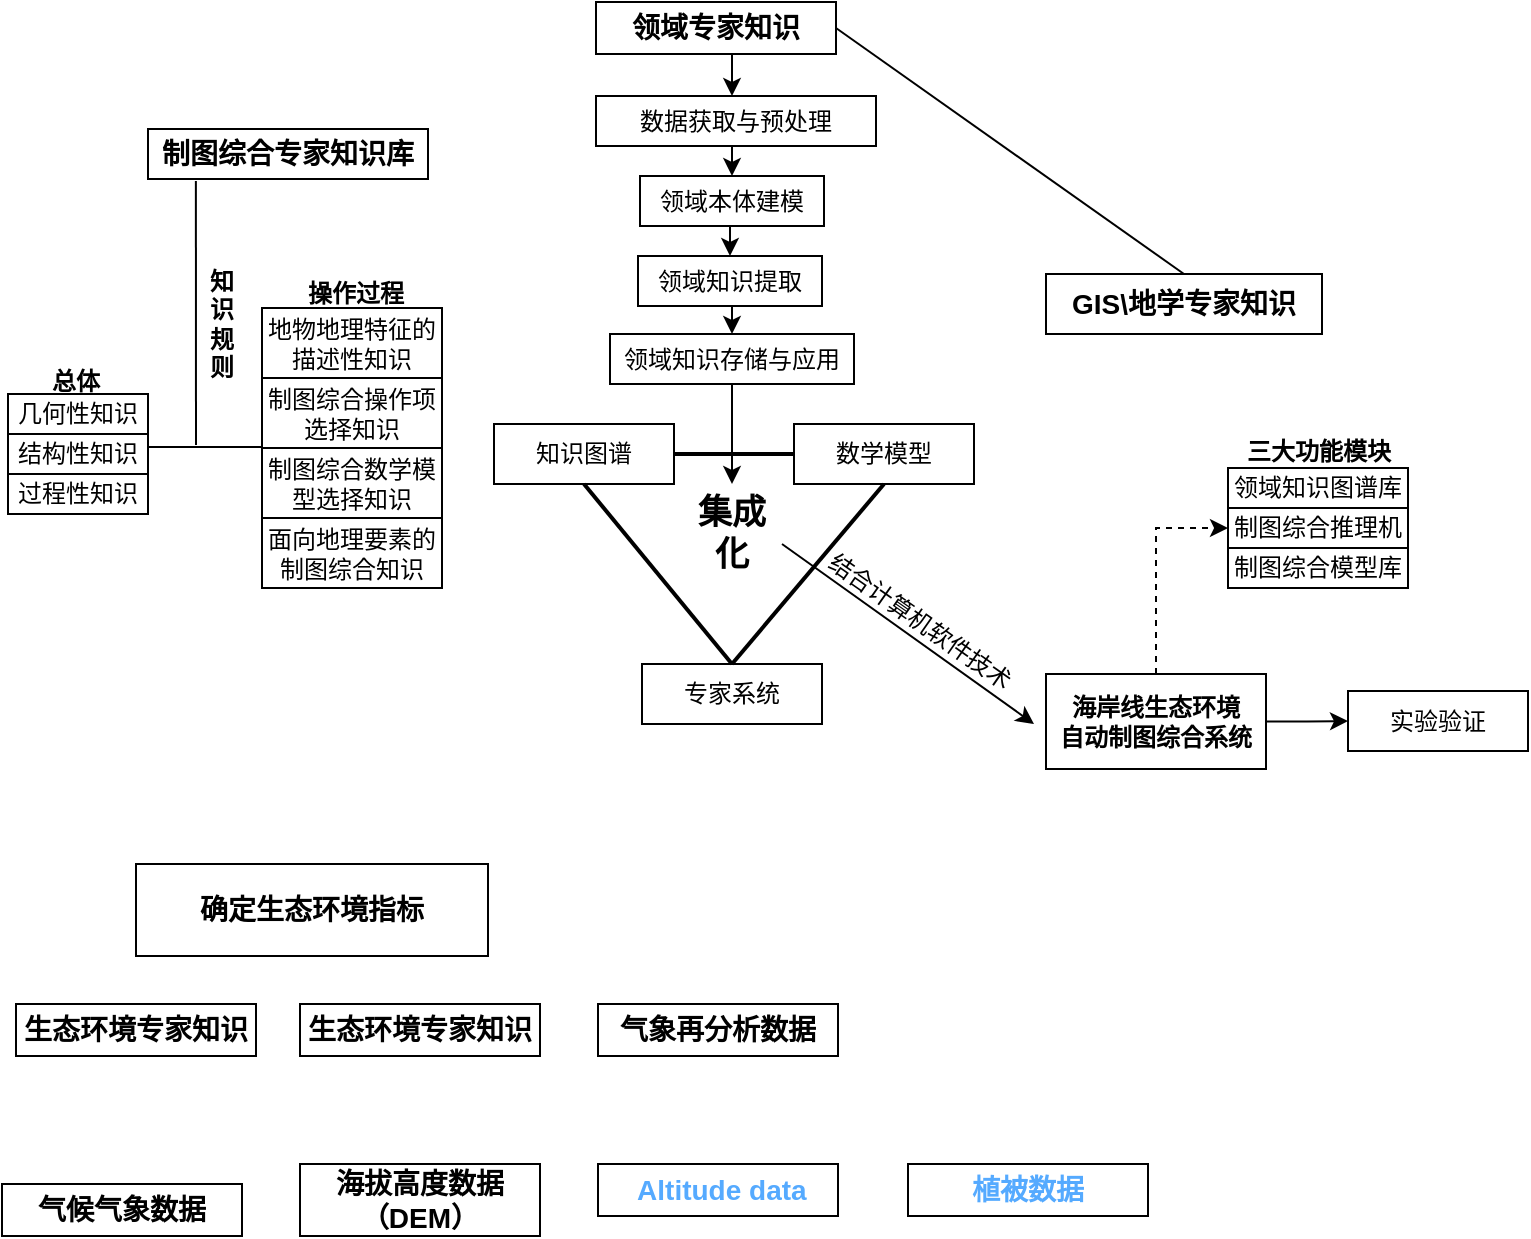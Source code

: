 <mxfile version="17.1.3" type="github">
  <diagram id="f9nh2O67XRx1jlFNAtA9" name="Page-1">
    <mxGraphModel dx="460" dy="744" grid="1" gridSize="10" guides="1" tooltips="1" connect="1" arrows="1" fold="1" page="1" pageScale="1" pageWidth="827" pageHeight="1169" math="0" shadow="0">
      <root>
        <mxCell id="0" />
        <mxCell id="1" parent="0" />
        <mxCell id="btXaNMShb-G69O60CwIR-1" value="知识图谱" style="rounded=0;whiteSpace=wrap;html=1;" parent="1" vertex="1">
          <mxGeometry x="273" y="230" width="90" height="30" as="geometry" />
        </mxCell>
        <mxCell id="btXaNMShb-G69O60CwIR-2" value="数学模型" style="rounded=0;whiteSpace=wrap;html=1;" parent="1" vertex="1">
          <mxGeometry x="423" y="230" width="90" height="30" as="geometry" />
        </mxCell>
        <mxCell id="btXaNMShb-G69O60CwIR-3" value="专家系统" style="rounded=0;whiteSpace=wrap;html=1;" parent="1" vertex="1">
          <mxGeometry x="347" y="350" width="90" height="30" as="geometry" />
        </mxCell>
        <mxCell id="btXaNMShb-G69O60CwIR-5" value="&lt;span style=&quot;font-size: 10.5pt&quot;&gt;GIS\地学专家知识&lt;/span&gt;" style="rounded=0;whiteSpace=wrap;html=1;fontStyle=1" parent="1" vertex="1">
          <mxGeometry x="549" y="155" width="138" height="30" as="geometry" />
        </mxCell>
        <mxCell id="btXaNMShb-G69O60CwIR-6" value="&lt;span style=&quot;font-size: 10.5pt&quot;&gt;制图综合专家知识库&lt;/span&gt;" style="rounded=0;whiteSpace=wrap;html=1;fontStyle=1" parent="1" vertex="1">
          <mxGeometry x="100" y="82.5" width="140" height="25" as="geometry" />
        </mxCell>
        <mxCell id="btXaNMShb-G69O60CwIR-8" value="&lt;b style=&quot;font-size: 17px;&quot;&gt;集成化&lt;/b&gt;" style="text;html=1;strokeColor=none;fillColor=none;align=center;verticalAlign=middle;whiteSpace=wrap;rounded=0;dashed=1;fontSize=17;" parent="1" vertex="1">
          <mxGeometry x="367" y="275" width="50" height="20" as="geometry" />
        </mxCell>
        <mxCell id="btXaNMShb-G69O60CwIR-56" style="edgeStyle=orthogonalEdgeStyle;rounded=0;orthogonalLoop=1;jettySize=auto;html=1;exitX=0.5;exitY=1;exitDx=0;exitDy=0;entryX=0.5;entryY=0;entryDx=0;entryDy=0;fontSize=12;" parent="1" edge="1">
          <mxGeometry relative="1" as="geometry">
            <mxPoint x="389" y="45" as="sourcePoint" />
            <mxPoint x="392" y="66" as="targetPoint" />
          </mxGeometry>
        </mxCell>
        <mxCell id="btXaNMShb-G69O60CwIR-10" value="&lt;span style=&quot;font-size: 10.5pt&quot;&gt;领域专家知识&lt;/span&gt;" style="rounded=0;whiteSpace=wrap;html=1;fontStyle=1" parent="1" vertex="1">
          <mxGeometry x="324" y="19" width="120" height="26" as="geometry" />
        </mxCell>
        <mxCell id="btXaNMShb-G69O60CwIR-11" value="" style="endArrow=none;html=1;strokeWidth=2;rounded=0;exitX=0.5;exitY=1;exitDx=0;exitDy=0;entryX=0.5;entryY=0;entryDx=0;entryDy=0;" parent="1" source="btXaNMShb-G69O60CwIR-1" target="btXaNMShb-G69O60CwIR-3" edge="1">
          <mxGeometry width="50" height="50" relative="1" as="geometry">
            <mxPoint x="303" y="400" as="sourcePoint" />
            <mxPoint x="353" y="350" as="targetPoint" />
          </mxGeometry>
        </mxCell>
        <mxCell id="btXaNMShb-G69O60CwIR-12" value="" style="endArrow=none;html=1;strokeWidth=2;rounded=0;exitX=1;exitY=0.5;exitDx=0;exitDy=0;entryX=0;entryY=0.5;entryDx=0;entryDy=0;" parent="1" source="btXaNMShb-G69O60CwIR-1" target="btXaNMShb-G69O60CwIR-2" edge="1">
          <mxGeometry width="50" height="50" relative="1" as="geometry">
            <mxPoint x="328" y="270" as="sourcePoint" />
            <mxPoint x="402" y="360" as="targetPoint" />
          </mxGeometry>
        </mxCell>
        <mxCell id="btXaNMShb-G69O60CwIR-13" value="" style="endArrow=none;html=1;strokeWidth=2;rounded=0;exitX=0.5;exitY=1;exitDx=0;exitDy=0;entryX=0.5;entryY=0;entryDx=0;entryDy=0;" parent="1" source="btXaNMShb-G69O60CwIR-2" target="btXaNMShb-G69O60CwIR-3" edge="1">
          <mxGeometry width="50" height="50" relative="1" as="geometry">
            <mxPoint x="328" y="270" as="sourcePoint" />
            <mxPoint x="402" y="360" as="targetPoint" />
          </mxGeometry>
        </mxCell>
        <mxCell id="btXaNMShb-G69O60CwIR-26" style="edgeStyle=orthogonalEdgeStyle;rounded=0;orthogonalLoop=1;jettySize=auto;html=1;exitX=1;exitY=0.5;exitDx=0;exitDy=0;entryX=0;entryY=0.5;entryDx=0;entryDy=0;fontSize=12;" parent="1" source="btXaNMShb-G69O60CwIR-14" target="btXaNMShb-G69O60CwIR-25" edge="1">
          <mxGeometry relative="1" as="geometry" />
        </mxCell>
        <mxCell id="btXaNMShb-G69O60CwIR-43" style="edgeStyle=orthogonalEdgeStyle;rounded=0;orthogonalLoop=1;jettySize=auto;html=1;exitX=0.5;exitY=0;exitDx=0;exitDy=0;entryX=0;entryY=0.5;entryDx=0;entryDy=0;fontSize=12;dashed=1;" parent="1" source="btXaNMShb-G69O60CwIR-14" target="btXaNMShb-G69O60CwIR-38" edge="1">
          <mxGeometry relative="1" as="geometry" />
        </mxCell>
        <mxCell id="btXaNMShb-G69O60CwIR-14" value="海岸线生态环境&lt;br&gt;自动制图综合系统" style="rounded=0;whiteSpace=wrap;html=1;fontStyle=1" parent="1" vertex="1">
          <mxGeometry x="549" y="355" width="110" height="47.5" as="geometry" />
        </mxCell>
        <mxCell id="btXaNMShb-G69O60CwIR-15" value="几何性知识" style="rounded=0;whiteSpace=wrap;html=1;" parent="1" vertex="1">
          <mxGeometry x="30" y="215" width="70" height="20" as="geometry" />
        </mxCell>
        <mxCell id="btXaNMShb-G69O60CwIR-16" value="结构性知识" style="rounded=0;whiteSpace=wrap;html=1;" parent="1" vertex="1">
          <mxGeometry x="30" y="235" width="70" height="20" as="geometry" />
        </mxCell>
        <mxCell id="btXaNMShb-G69O60CwIR-17" value="过程性知识" style="rounded=0;whiteSpace=wrap;html=1;" parent="1" vertex="1">
          <mxGeometry x="30" y="255" width="70" height="20" as="geometry" />
        </mxCell>
        <mxCell id="btXaNMShb-G69O60CwIR-18" value="地物地理特征的描述性知识" style="rounded=0;whiteSpace=wrap;html=1;" parent="1" vertex="1">
          <mxGeometry x="157" y="172" width="90" height="35" as="geometry" />
        </mxCell>
        <mxCell id="btXaNMShb-G69O60CwIR-20" value="制图综合操作项选择知识" style="rounded=0;whiteSpace=wrap;html=1;" parent="1" vertex="1">
          <mxGeometry x="157" y="207" width="90" height="35" as="geometry" />
        </mxCell>
        <mxCell id="btXaNMShb-G69O60CwIR-21" value="制图综合数学模型选择知识" style="rounded=0;whiteSpace=wrap;html=1;" parent="1" vertex="1">
          <mxGeometry x="157" y="242" width="90" height="35" as="geometry" />
        </mxCell>
        <mxCell id="btXaNMShb-G69O60CwIR-22" value="面向地理要素的制图综合知识" style="rounded=0;whiteSpace=wrap;html=1;" parent="1" vertex="1">
          <mxGeometry x="157" y="277" width="90" height="35" as="geometry" />
        </mxCell>
        <mxCell id="btXaNMShb-G69O60CwIR-23" value="" style="endArrow=classic;html=1;rounded=0;fontSize=17;exitX=1;exitY=0.75;exitDx=0;exitDy=0;" parent="1" source="btXaNMShb-G69O60CwIR-8" edge="1">
          <mxGeometry width="50" height="50" relative="1" as="geometry">
            <mxPoint x="303" y="280" as="sourcePoint" />
            <mxPoint x="543" y="380" as="targetPoint" />
          </mxGeometry>
        </mxCell>
        <mxCell id="btXaNMShb-G69O60CwIR-24" value="结合计算机软件技术" style="text;html=1;strokeColor=none;fillColor=none;align=center;verticalAlign=middle;whiteSpace=wrap;rounded=0;dashed=1;fontSize=12;rotation=35;" parent="1" vertex="1">
          <mxGeometry x="423" y="314" width="126" height="30" as="geometry" />
        </mxCell>
        <mxCell id="btXaNMShb-G69O60CwIR-25" value="实验验证" style="rounded=0;whiteSpace=wrap;html=1;" parent="1" vertex="1">
          <mxGeometry x="700" y="363.5" width="90" height="30" as="geometry" />
        </mxCell>
        <mxCell id="btXaNMShb-G69O60CwIR-30" value="" style="endArrow=none;html=1;rounded=0;fontSize=12;entryX=0.171;entryY=1.08;entryDx=0;entryDy=0;entryPerimeter=0;" parent="1" edge="1">
          <mxGeometry width="50" height="50" relative="1" as="geometry">
            <mxPoint x="124" y="240.5" as="sourcePoint" />
            <mxPoint x="123.94" y="108.5" as="targetPoint" />
          </mxGeometry>
        </mxCell>
        <mxCell id="btXaNMShb-G69O60CwIR-31" value="" style="endArrow=none;html=1;rounded=0;fontSize=12;" parent="1" edge="1">
          <mxGeometry width="50" height="50" relative="1" as="geometry">
            <mxPoint x="157" y="241.5" as="sourcePoint" />
            <mxPoint x="127" y="241.5" as="targetPoint" />
          </mxGeometry>
        </mxCell>
        <mxCell id="btXaNMShb-G69O60CwIR-32" value="" style="endArrow=none;html=1;rounded=0;fontSize=12;" parent="1" edge="1">
          <mxGeometry width="50" height="50" relative="1" as="geometry">
            <mxPoint x="127" y="241.5" as="sourcePoint" />
            <mxPoint x="100" y="241.5" as="targetPoint" />
          </mxGeometry>
        </mxCell>
        <mxCell id="btXaNMShb-G69O60CwIR-33" value="知识规则" style="text;html=1;strokeColor=none;fillColor=none;align=center;verticalAlign=middle;whiteSpace=wrap;rounded=0;dashed=1;fontSize=12;fontStyle=1" parent="1" vertex="1">
          <mxGeometry x="127" y="131.5" width="20" height="96.5" as="geometry" />
        </mxCell>
        <mxCell id="btXaNMShb-G69O60CwIR-34" value="总体" style="text;html=1;strokeColor=none;fillColor=none;align=center;verticalAlign=middle;whiteSpace=wrap;rounded=0;dashed=1;fontSize=12;fontStyle=1" parent="1" vertex="1">
          <mxGeometry x="34" y="193.5" width="60" height="30" as="geometry" />
        </mxCell>
        <mxCell id="btXaNMShb-G69O60CwIR-35" value="操作过程" style="text;html=1;strokeColor=none;fillColor=none;align=center;verticalAlign=middle;whiteSpace=wrap;rounded=0;dashed=1;fontSize=12;fontStyle=1" parent="1" vertex="1">
          <mxGeometry x="174" y="150" width="60" height="30" as="geometry" />
        </mxCell>
        <mxCell id="btXaNMShb-G69O60CwIR-38" value="制图综合推理机" style="rounded=0;whiteSpace=wrap;html=1;" parent="1" vertex="1">
          <mxGeometry x="640" y="272" width="90" height="20" as="geometry" />
        </mxCell>
        <mxCell id="btXaNMShb-G69O60CwIR-39" value="制图综合模型库" style="rounded=0;whiteSpace=wrap;html=1;" parent="1" vertex="1">
          <mxGeometry x="640" y="292" width="90" height="20" as="geometry" />
        </mxCell>
        <mxCell id="btXaNMShb-G69O60CwIR-42" value="领域知识图谱库" style="rounded=0;whiteSpace=wrap;html=1;" parent="1" vertex="1">
          <mxGeometry x="640" y="252" width="90" height="20" as="geometry" />
        </mxCell>
        <mxCell id="btXaNMShb-G69O60CwIR-44" value="三大功能模块" style="text;html=1;strokeColor=none;fillColor=none;align=center;verticalAlign=middle;whiteSpace=wrap;rounded=0;dashed=1;fontSize=12;fontStyle=1" parent="1" vertex="1">
          <mxGeometry x="644.5" y="228.5" width="81" height="30" as="geometry" />
        </mxCell>
        <mxCell id="btXaNMShb-G69O60CwIR-53" style="edgeStyle=orthogonalEdgeStyle;rounded=0;orthogonalLoop=1;jettySize=auto;html=1;exitX=0.5;exitY=1;exitDx=0;exitDy=0;entryX=0.5;entryY=0;entryDx=0;entryDy=0;fontSize=12;" parent="1" source="btXaNMShb-G69O60CwIR-46" target="btXaNMShb-G69O60CwIR-48" edge="1">
          <mxGeometry relative="1" as="geometry" />
        </mxCell>
        <mxCell id="btXaNMShb-G69O60CwIR-46" value="&lt;span style=&quot;text-align: left&quot;&gt;数据获取与预处理&lt;/span&gt;" style="rounded=0;whiteSpace=wrap;html=1;" parent="1" vertex="1">
          <mxGeometry x="324" y="66" width="140" height="25" as="geometry" />
        </mxCell>
        <mxCell id="btXaNMShb-G69O60CwIR-54" style="edgeStyle=orthogonalEdgeStyle;rounded=0;orthogonalLoop=1;jettySize=auto;html=1;exitX=0.5;exitY=1;exitDx=0;exitDy=0;entryX=0.5;entryY=0;entryDx=0;entryDy=0;fontSize=12;" parent="1" source="btXaNMShb-G69O60CwIR-48" target="btXaNMShb-G69O60CwIR-51" edge="1">
          <mxGeometry relative="1" as="geometry" />
        </mxCell>
        <mxCell id="btXaNMShb-G69O60CwIR-48" value="领域本体建模" style="rounded=0;whiteSpace=wrap;html=1;" parent="1" vertex="1">
          <mxGeometry x="346" y="106" width="92" height="25" as="geometry" />
        </mxCell>
        <mxCell id="btXaNMShb-G69O60CwIR-60" style="edgeStyle=orthogonalEdgeStyle;rounded=0;orthogonalLoop=1;jettySize=auto;html=1;exitX=0.5;exitY=1;exitDx=0;exitDy=0;entryX=0.5;entryY=0;entryDx=0;entryDy=0;fontSize=12;" parent="1" source="btXaNMShb-G69O60CwIR-51" target="btXaNMShb-G69O60CwIR-52" edge="1">
          <mxGeometry relative="1" as="geometry" />
        </mxCell>
        <mxCell id="btXaNMShb-G69O60CwIR-51" value="&lt;span style=&quot;text-align: left&quot;&gt;领域知识提取&lt;/span&gt;" style="rounded=0;whiteSpace=wrap;html=1;" parent="1" vertex="1">
          <mxGeometry x="345" y="146" width="92" height="25" as="geometry" />
        </mxCell>
        <mxCell id="btXaNMShb-G69O60CwIR-61" style="edgeStyle=orthogonalEdgeStyle;rounded=0;orthogonalLoop=1;jettySize=auto;html=1;exitX=0.5;exitY=1;exitDx=0;exitDy=0;fontSize=12;" parent="1" source="btXaNMShb-G69O60CwIR-52" edge="1">
          <mxGeometry relative="1" as="geometry">
            <mxPoint x="392" y="260" as="targetPoint" />
          </mxGeometry>
        </mxCell>
        <mxCell id="btXaNMShb-G69O60CwIR-52" value="&lt;span style=&quot;text-align: left&quot;&gt;领域知识存储与应用&lt;/span&gt;" style="rounded=0;whiteSpace=wrap;html=1;" parent="1" vertex="1">
          <mxGeometry x="331" y="185" width="122" height="25" as="geometry" />
        </mxCell>
        <mxCell id="btXaNMShb-G69O60CwIR-59" value="" style="endArrow=none;html=1;rounded=0;fontSize=12;entryX=1;entryY=0.5;entryDx=0;entryDy=0;exitX=0.5;exitY=0;exitDx=0;exitDy=0;" parent="1" source="btXaNMShb-G69O60CwIR-5" target="btXaNMShb-G69O60CwIR-10" edge="1">
          <mxGeometry width="50" height="50" relative="1" as="geometry">
            <mxPoint x="173" y="171" as="sourcePoint" />
            <mxPoint x="339" y="42" as="targetPoint" />
          </mxGeometry>
        </mxCell>
        <mxCell id="mNMhUy1Ns1LMCJtfUMYA-1" value="&lt;span style=&quot;font-size: 10.5pt&quot;&gt;生态环境专家知识&lt;/span&gt;" style="rounded=0;whiteSpace=wrap;html=1;fontStyle=1" parent="1" vertex="1">
          <mxGeometry x="34" y="520" width="120" height="26" as="geometry" />
        </mxCell>
        <mxCell id="mNMhUy1Ns1LMCJtfUMYA-2" value="&lt;span style=&quot;font-size: 10.5pt&quot;&gt;生态环境专家知识&lt;/span&gt;" style="rounded=0;whiteSpace=wrap;html=1;fontStyle=1" parent="1" vertex="1">
          <mxGeometry x="176" y="520" width="120" height="26" as="geometry" />
        </mxCell>
        <mxCell id="mNMhUy1Ns1LMCJtfUMYA-3" value="&lt;span style=&quot;font-size: 14px&quot;&gt;气象再分析数据&lt;/span&gt;" style="rounded=0;whiteSpace=wrap;html=1;fontStyle=1" parent="1" vertex="1">
          <mxGeometry x="325" y="520" width="120" height="26" as="geometry" />
        </mxCell>
        <mxCell id="mNMhUy1Ns1LMCJtfUMYA-4" value="&lt;span style=&quot;font-size: 10.5pt&quot;&gt;确定生态环境指标&lt;/span&gt;" style="rounded=0;whiteSpace=wrap;html=1;fontStyle=1" parent="1" vertex="1">
          <mxGeometry x="94" y="450" width="176" height="46" as="geometry" />
        </mxCell>
        <mxCell id="mNMhUy1Ns1LMCJtfUMYA-5" value="&lt;span style=&quot;font-size: 10.5pt&quot;&gt;气候气象数据&lt;/span&gt;" style="rounded=0;whiteSpace=wrap;html=1;fontStyle=1" parent="1" vertex="1">
          <mxGeometry x="27" y="610" width="120" height="26" as="geometry" />
        </mxCell>
        <mxCell id="mNMhUy1Ns1LMCJtfUMYA-6" value="&lt;span style=&quot;font-size: 14px&quot;&gt;海拔高度数据（DEM）&lt;/span&gt;" style="rounded=0;whiteSpace=wrap;html=1;fontStyle=1" parent="1" vertex="1">
          <mxGeometry x="176" y="600" width="120" height="36" as="geometry" />
        </mxCell>
        <mxCell id="xQRPEbYZBzEpqnlL_op7-1" value="&lt;span style=&quot;font-size: 14px&quot;&gt;&lt;span class=&quot;easyScholarTranslationResult&quot; style=&quot;color: rgb(85 , 170 , 255) ; font-weight: bold&quot;&gt;&amp;nbsp;Altitude data  &lt;/span&gt;&lt;/span&gt;" style="rounded=0;whiteSpace=wrap;html=1;fontStyle=1" parent="1" vertex="1">
          <mxGeometry x="325" y="600" width="120" height="26" as="geometry" />
        </mxCell>
        <mxCell id="xQRPEbYZBzEpqnlL_op7-2" value="&lt;span style=&quot;font-size: 14px&quot;&gt;&lt;span class=&quot;easyScholarTranslationResult&quot; style=&quot;color: rgb(85 , 170 , 255) ; font-weight: bold&quot;&gt;植被数据&lt;/span&gt;&lt;/span&gt;" style="rounded=0;whiteSpace=wrap;html=1;fontStyle=1" parent="1" vertex="1">
          <mxGeometry x="480" y="600" width="120" height="26" as="geometry" />
        </mxCell>
      </root>
    </mxGraphModel>
  </diagram>
</mxfile>
